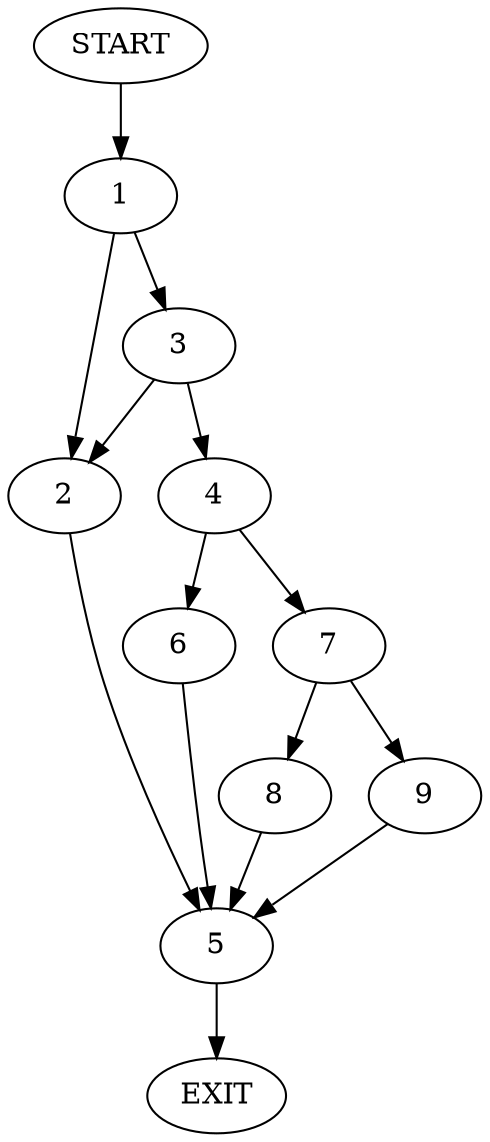 digraph {
0 [label="START"]
10 [label="EXIT"]
0 -> 1
1 -> 2
1 -> 3
3 -> 4
3 -> 2
2 -> 5
4 -> 6
4 -> 7
5 -> 10
6 -> 5
7 -> 8
7 -> 9
8 -> 5
9 -> 5
}

